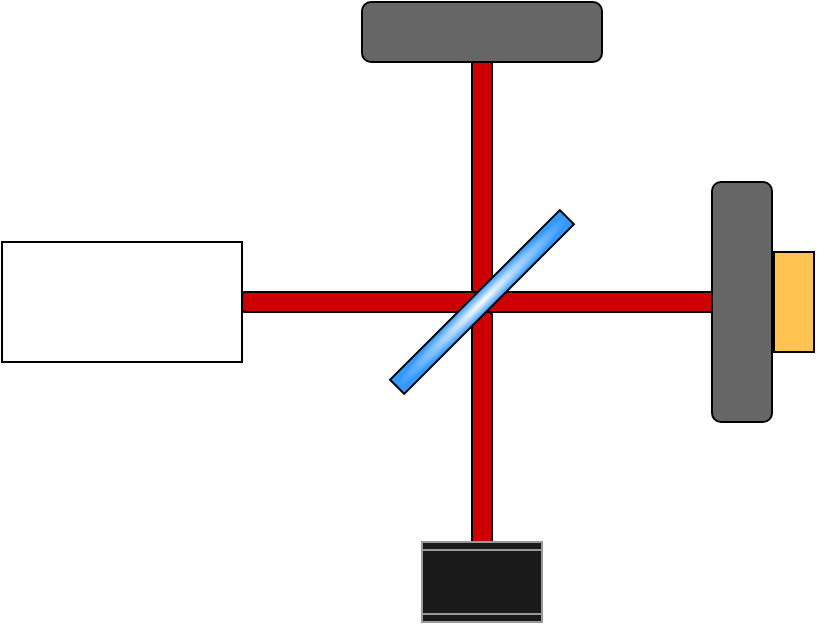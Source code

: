<mxfile version="24.7.17">
  <diagram name="Page-1" id="kn0pzf5CrisQtd76Tj6F">
    <mxGraphModel dx="806" dy="402" grid="1" gridSize="10" guides="1" tooltips="1" connect="1" arrows="1" fold="1" page="1" pageScale="1" pageWidth="850" pageHeight="1100" math="0" shadow="0">
      <root>
        <mxCell id="0" />
        <mxCell id="1" parent="0" />
        <mxCell id="t5O_zeJZ4166cuyvvhvV-4" value="" style="rounded=1;whiteSpace=wrap;html=1;rotation=90;gradientColor=none;gradientDirection=south;fillColor=#CC0000;strokeColor=default;" vertex="1" parent="1">
          <mxGeometry x="180" y="480" width="120" height="10" as="geometry" />
        </mxCell>
        <mxCell id="t5O_zeJZ4166cuyvvhvV-1" value="" style="rounded=0;whiteSpace=wrap;html=1;" vertex="1" parent="1">
          <mxGeometry y="520" width="120" height="60" as="geometry" />
        </mxCell>
        <mxCell id="t5O_zeJZ4166cuyvvhvV-2" value="" style="rounded=1;whiteSpace=wrap;html=1;fillColor=#CC0000;" vertex="1" parent="1">
          <mxGeometry x="120" y="545" width="120" height="10" as="geometry" />
        </mxCell>
        <mxCell id="t5O_zeJZ4166cuyvvhvV-5" value="" style="rounded=1;whiteSpace=wrap;html=1;rotation=-180;fillColor=#CC0000;" vertex="1" parent="1">
          <mxGeometry x="240" y="545" width="120" height="10" as="geometry" />
        </mxCell>
        <mxCell id="t5O_zeJZ4166cuyvvhvV-6" value="" style="rounded=1;whiteSpace=wrap;html=1;rotation=90;fillColor=#CC0000;" vertex="1" parent="1">
          <mxGeometry x="180" y="610" width="120" height="10" as="geometry" />
        </mxCell>
        <mxCell id="t5O_zeJZ4166cuyvvhvV-3" value="" style="rounded=0;whiteSpace=wrap;html=1;rotation=-45;fillColor=#FFFFFF;gradientColor=#3399FF;gradientDirection=radial;" vertex="1" parent="1">
          <mxGeometry x="180" y="545" width="120" height="10" as="geometry" />
        </mxCell>
        <mxCell id="t5O_zeJZ4166cuyvvhvV-33" value="" style="rounded=1;whiteSpace=wrap;html=1;fillColor=#666666;" vertex="1" parent="1">
          <mxGeometry x="180" y="400" width="120" height="30" as="geometry" />
        </mxCell>
        <mxCell id="t5O_zeJZ4166cuyvvhvV-34" value="" style="rounded=1;whiteSpace=wrap;html=1;fillColor=#666666;rotation=90;" vertex="1" parent="1">
          <mxGeometry x="310" y="535" width="120" height="30" as="geometry" />
        </mxCell>
        <mxCell id="t5O_zeJZ4166cuyvvhvV-35" value="" style="rounded=0;whiteSpace=wrap;html=1;fillColor=#FFC44F;" vertex="1" parent="1">
          <mxGeometry x="386" y="525" width="20" height="50" as="geometry" />
        </mxCell>
        <mxCell id="t5O_zeJZ4166cuyvvhvV-37" value="" style="shape=process;whiteSpace=wrap;html=1;backgroundOutline=1;rotation=90;fillColor=#1A1A1A;strokeColor=#999999;" vertex="1" parent="1">
          <mxGeometry x="220" y="660" width="40" height="60" as="geometry" />
        </mxCell>
      </root>
    </mxGraphModel>
  </diagram>
</mxfile>
